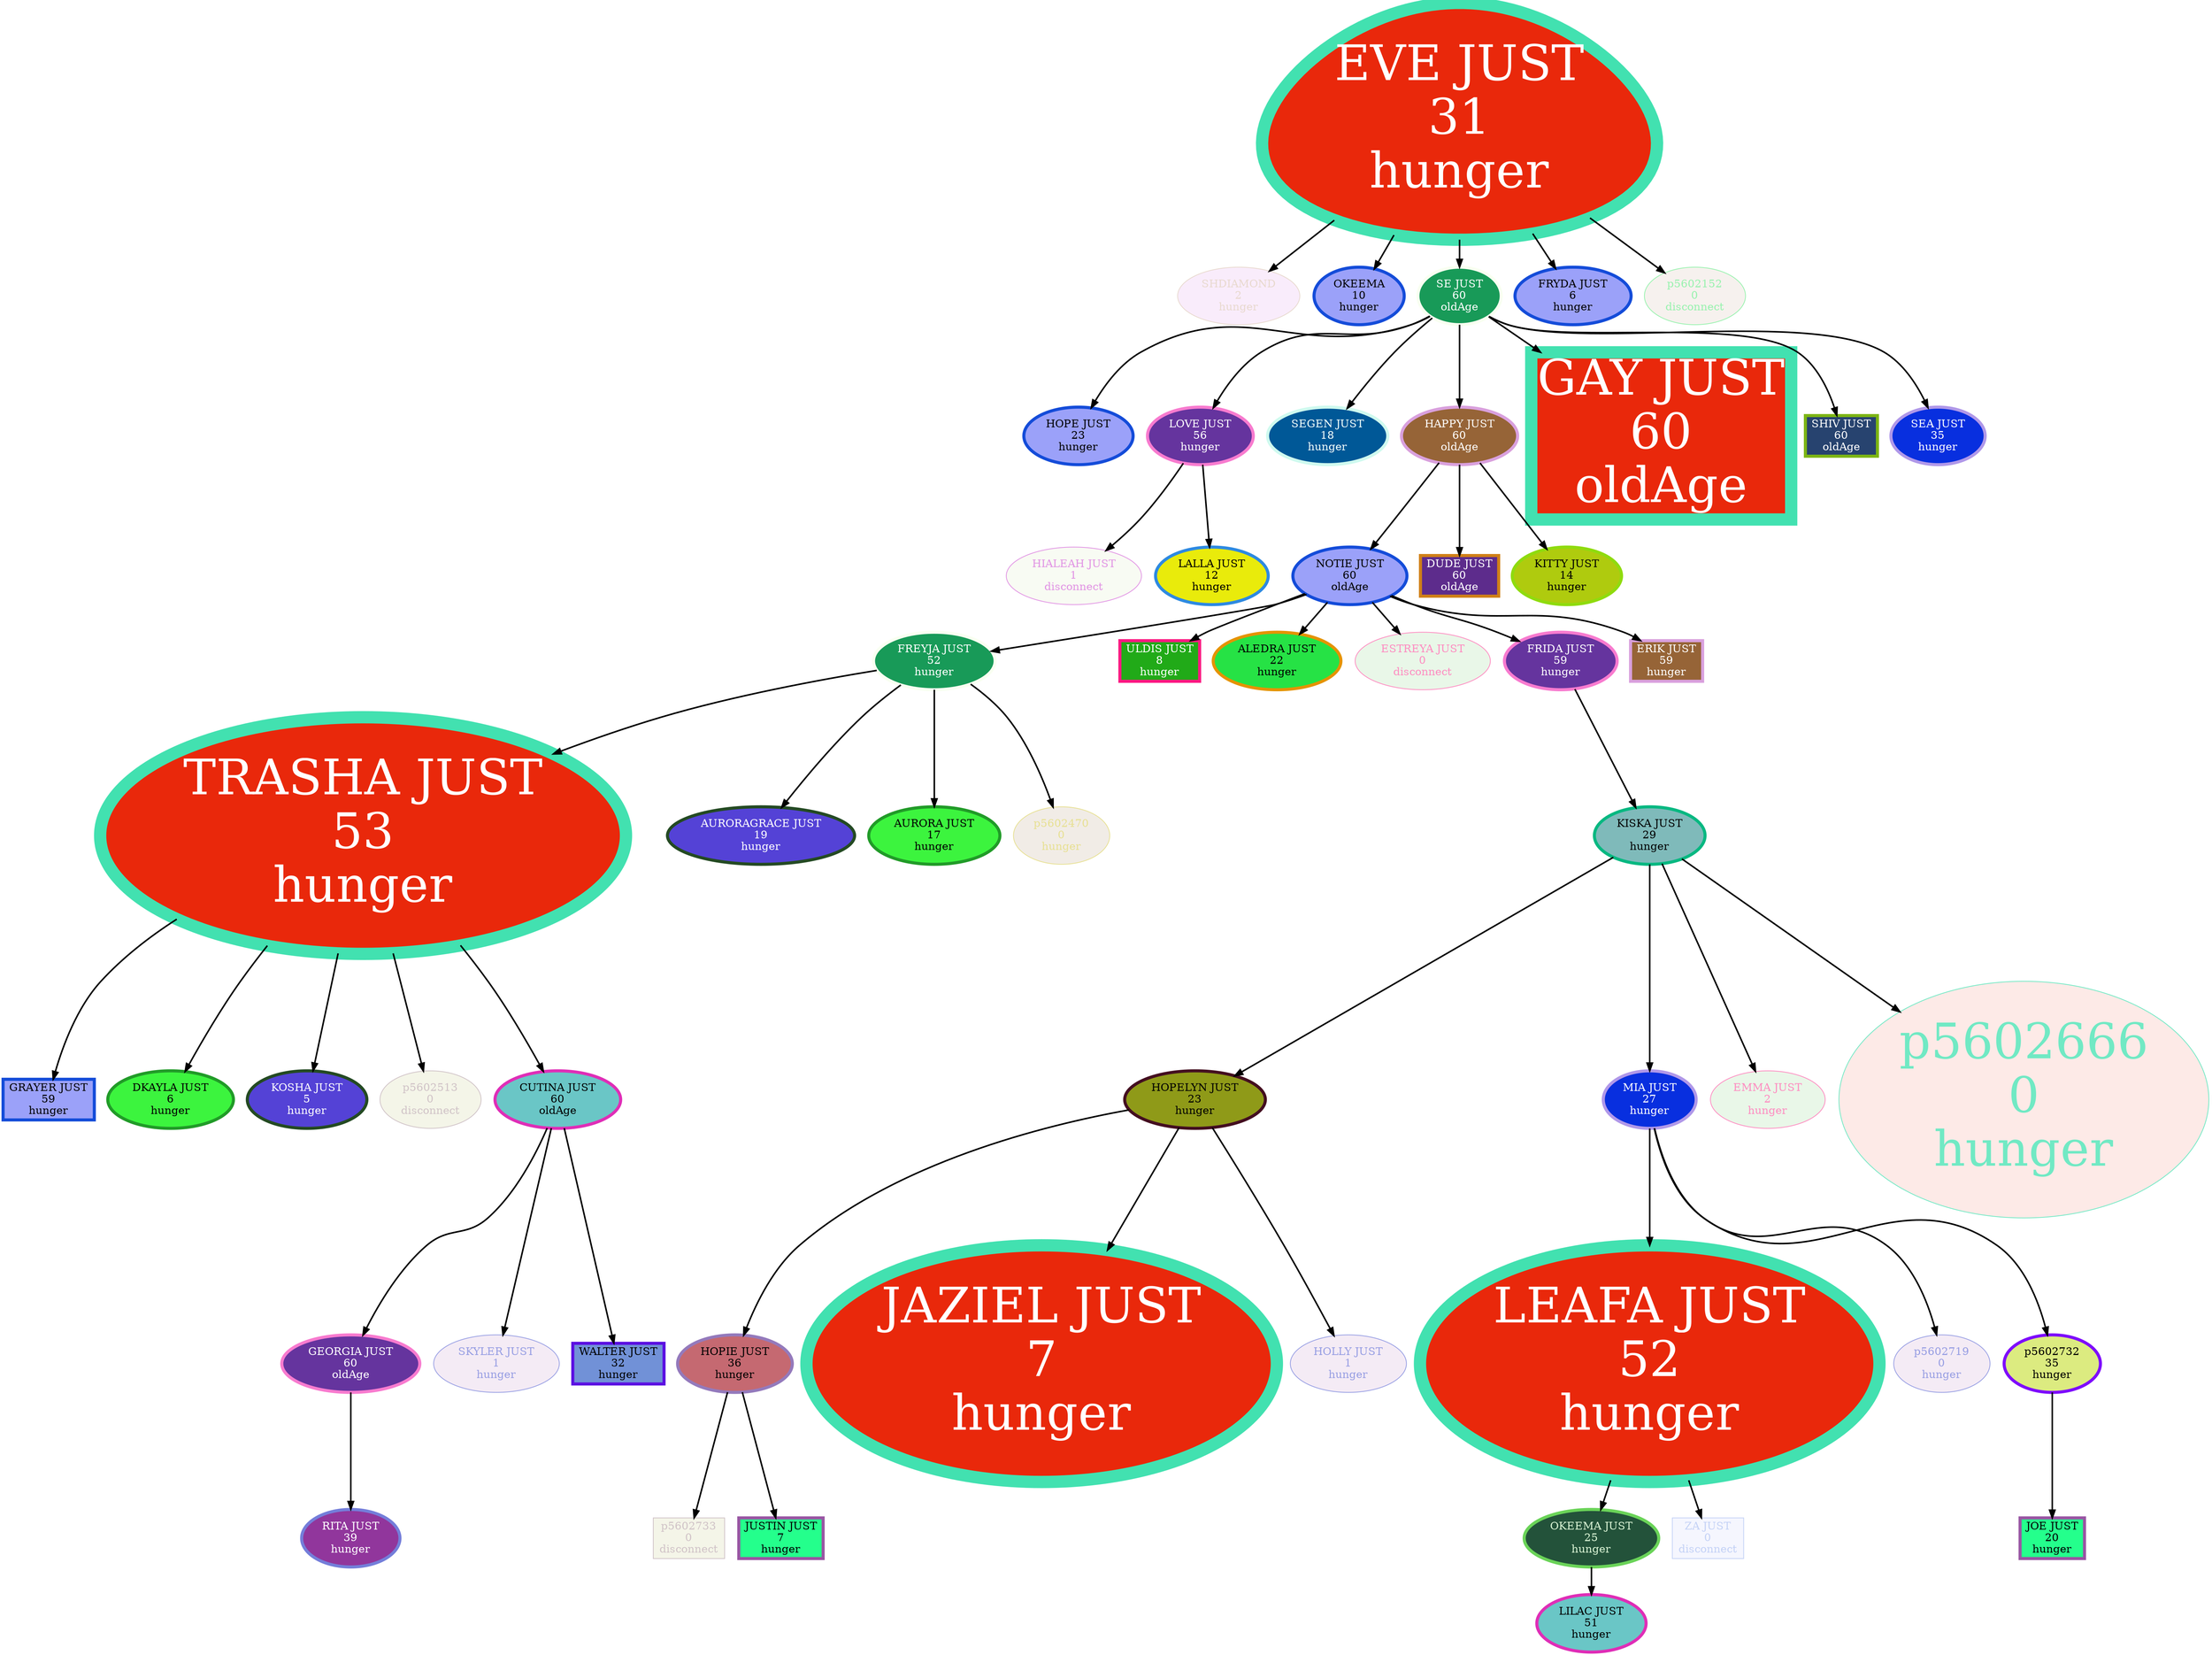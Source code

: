 digraph G {
	graph [bb="0,0,2545,2150.1"];
	node [label="\N"];
	5602096	 [color="#42e1b0",
		fillcolor="#e9280b",
		fontcolor="#ffffff",
		fontsize=64,
		height=4.2834,
		label="EVE JUST\n31\nhunger",
		penwidth=16,
		pos="1706.5,1995.9",
		shape=egg,
		style="filled,solid",
		width=6.317];
	5602097	 [color="#e8d9ce",
		fillcolor="#f9ecfb",
		fontcolor="#e8d9ce",
		height=1.041,
		label="SHDIAMOND\n2\nhunger",
		penwidth=1,
		pos="1446.5,1768.2",
		shape=ellipse,
		style="filled,solid",
		width=1.9642];
	5602096 -> 5602097	 [penwidth=2,
		pos="e,1483.2,1800.3 1560.2,1867.7 1534.9,1845.6 1510.4,1824.2 1490.7,1806.9"];
	5602107	 [color="#144cd9",
		fillcolor="#9ba1f9",
		fontcolor="#000000",
		height=1.041,
		label="OKEEMA\n10\nhunger",
		penwidth=4,
		pos="1588.5,1768.2",
		shape=ellipse,
		style="filled,solid",
		width=1.4731];
	5602096 -> 5602107	 [penwidth=2,
		pos="e,1606.8,1803.5 1629.8,1847.8 1623.2,1835.2 1617,1823.2 1611.5,1812.5"];
	5602113	 [color="#f9fff1",
		fillcolor="#189a58",
		fontcolor="#ffffff",
		height=1.041,
		label="SE JUST\n60\noldAge",
		penwidth=4,
		pos="1706.5,1768.2",
		shape=ellipse,
		style="filled,solid",
		width=1.316];
	5602096 -> 5602113	 [penwidth=2,
		pos="e,1706.5,1805.7 1706.5,1841.5 1706.5,1832.4 1706.5,1823.8 1706.5,1815.8"];
	5602136	 [color="#144cd9",
		fillcolor="#9ba1f9",
		fontcolor="#000000",
		height=1.041,
		label="FRYDA JUST\n6\nhunger",
		penwidth=4,
		pos="1840.5,1768.2",
		shape=ellipse,
		style="filled,solid",
		width=1.9053];
	5602096 -> 5602136	 [penwidth=2,
		pos="e,1819.4,1804 1792.5,1849.7 1800.3,1836.5 1807.7,1823.9 1814.3,1812.7"];
	5602152	 [color="#98f2ae",
		fillcolor="#f6f1ee",
		fontcolor="#98f2ae",
		height=1.041,
		label="p5602152\n0\ndisconnect",
		penwidth=1,
		pos="1979.5,1768.2",
		shape=ellipse,
		style="filled,solid",
		width=1.4535];
	5602096 -> 5602152	 [penwidth=2,
		pos="e,1945.2,1796.8 1857.4,1870 1886.8,1845.5 1915.3,1821.7 1937.4,1803.3"];
	5602163	 [color="#144cd9",
		fillcolor="#9ba1f9",
		fontcolor="#000000",
		height=1.041,
		label="HOPE JUST\n23\nhunger",
		penwidth=4,
		pos="1267.5,1585.7",
		shape=ellipse,
		style="filled,solid",
		width=1.6892];
	5602113 -> 5602163	 [penwidth=2,
		pos="e,1280.8,1622.3 1672.6,1741.9 1665.6,1737.5 1658.1,1733.5 1650.5,1730.7 1518.6,1682.3 1455.5,1769.4 1336.5,1694.7 1313.2,1680.1 \
1296.3,1654.3 1285.1,1631.5"];
	5602170	 [color="#f87bcf",
		fillcolor="#65349e",
		fontcolor="#ffffff",
		height=1.041,
		label="LOVE JUST\n56\nhunger",
		penwidth=4,
		pos="1407.5,1585.7",
		shape=ellipse,
		style="filled,solid",
		width=1.7088];
	5602113 -> 5602170	 [penwidth=2,
		pos="e,1422.3,1622.4 1672.1,1742.2 1665.2,1737.9 1657.8,1733.8 1650.5,1730.7 1578.5,1700.4 1543,1738.8 1478.5,1694.7 1455.8,1679.2 1438.6,\
1653.8 1426.9,1631.4"];
	5602175	 [color="#cffaef",
		fillcolor="#005897",
		fontcolor="#f3fefb",
		height=1.041,
		label="SEGEN JUST\n18\nhunger",
		penwidth=4,
		pos="1554.5,1585.7",
		shape=ellipse,
		style="filled,solid",
		width=1.866];
	5602113 -> 5602175	 [penwidth=2,
		pos="e,1576.8,1621.3 1674.8,1740.1 1660.6,1726.9 1644.1,1710.6 1630.5,1694.7 1613.2,1674.4 1596.1,1650.3 1582.4,1629.8"];
	5602178	 [color="#d9a0dd",
		fillcolor="#966437",
		fontcolor="#ffffff",
		height=1.041,
		label="HAPPY JUST\n60\noldAge",
		penwidth=4,
		pos="1706.5,1585.7",
		shape=ellipse,
		style="filled,solid",
		width=1.866];
	5602113 -> 5602178	 [penwidth=2,
		pos="e,1706.5,1623.5 1706.5,1730.4 1706.5,1702.4 1706.5,1664 1706.5,1633.8"];
	5602183	 [color="#42e1b0",
		fillcolor="#e9280b",
		fontcolor="#ffffff",
		fontsize=64,
		height=3.0278,
		label="GAY JUST\n60\noldAge",
		penwidth=16,
		pos="1950.5,1585.7",
		shape=box,
		style="filled,solid",
		width=4.4028];
	5602113 -> 5602183	 [penwidth=2,
		pos="e,1804.7,1694.7 1740.9,1742.4 1756.4,1730.8 1775.9,1716.3 1796.7,1700.7"];
	5602197	 [color="#7cb513",
		fillcolor="#27436f",
		fontcolor="#ffffff",
		height=0.73611,
		label="SHIV JUST\n60\noldAge",
		penwidth=4,
		pos="2168.5,1585.7",
		shape=box,
		style="filled,solid",
		width=1.1528];
	5602113 -> 5602197	 [penwidth=2,
		pos="e,2163.8,1612.5 1740.3,1741.8 1747.3,1737.4 1754.9,1733.4 1762.5,1730.7 1837.1,1703.9 2052.8,1740.6 2117.5,1694.7 2141.3,1677.8 \
2154.3,1646.9 2161.2,1622.3"];
	5602201	 [color="#b098e9",
		fillcolor="#082fdf",
		fontcolor="#ffffff",
		height=1.041,
		label="SEA JUST\n35\nhunger",
		penwidth=4,
		pos="2282.5,1585.7",
		shape=ellipse,
		style="filled,solid",
		width=1.5124];
	5602113 -> 5602201	 [penwidth=2,
		pos="e,2271.4,1622.5 1740.3,1741.6 1747.3,1737.3 1754.9,1733.4 1762.5,1730.7 1858.7,1697.3 2133.3,1749.1 2219.5,1694.7 2242.1,1680.4 \
2257.5,1654.9 2267.4,1632.1"];
	5602228	 [color="#e193e4",
		fillcolor="#f8fbf3",
		fontcolor="#e193e4",
		height=1.041,
		label="HIALEAH JUST\n1\ndisconnect",
		penwidth=1,
		pos="1254.5,1403.2",
		shape=ellipse,
		style="filled,solid",
		width=2.1802];
	5602170 -> 5602228	 [penwidth=2,
		pos="e,1295.4,1435.6 1388,1550.1 1375.1,1528 1357,1499.4 1337.5,1476.7 1327.2,1464.7 1315,1452.9 1303.2,1442.3"];
	5602295	 [color="#2e8ae1",
		fillcolor="#e9eb0b",
		fontcolor="#000000",
		height=1.041,
		label="LALLA JUST\n12\nhunger",
		penwidth=4,
		pos="1418.5,1403.2",
		shape=ellipse,
		style="filled,solid",
		width=1.866];
	5602170 -> 5602295	 [penwidth=2,
		pos="e,1416.2,1441 1409.8,1547.9 1411.5,1519.9 1413.8,1481.5 1415.6,1451.3"];
	5602240	 [color="#144cd9",
		fillcolor="#9ba1f9",
		fontcolor="#000000",
		height=1.041,
		label="NOTIE JUST\n60\noldAge",
		penwidth=4,
		pos="1578.5,1403.2",
		shape=ellipse,
		style="filled,solid",
		width=1.8071];
	5602178 -> 5602240	 [penwidth=2,
		pos="e,1603.2,1438 1681.9,1550.3 1667.1,1529 1647.7,1501.2 1630.5,1476.7 1623.6,1466.8 1616.1,1456.2 1609,1446.2"];
	5602263	 [color="#d08017",
		fillcolor="#5d2c8c",
		fontcolor="#ffffff",
		height=0.73611,
		label="DUDE JUST\n60\noldAge",
		penwidth=4,
		pos="1706.5,1403.2",
		shape=box,
		style="filled,solid",
		width=1.2361];
	5602178 -> 5602263	 [penwidth=2,
		pos="e,1706.5,1429.8 1706.5,1547.9 1706.5,1516.2 1706.5,1471.2 1706.5,1439.8"];
	5602301	 [color="#8fdb0e",
		fillcolor="#afcb0e",
		fontcolor="#000000",
		height=1.041,
		label="KITTY JUST\n14\nhunger",
		penwidth=4,
		pos="1834.5,1403.2",
		shape=ellipse,
		style="filled,solid",
		width=1.8071];
	5602178 -> 5602301	 [penwidth=2,
		pos="e,1809.8,1438 1731.1,1550.3 1745.9,1529 1765.3,1501.2 1782.5,1476.7 1789.4,1466.8 1796.9,1456.2 1804,1446.2"];
	5602361	 [color="#f9fff1",
		fillcolor="#189a58",
		fontcolor="#ffffff",
		height=1.041,
		label="FREYJA JUST\n52\nhunger",
		penwidth=4,
		pos="1095.5,1292.3",
		shape=ellipse,
		style="filled,solid",
		width=1.9838];
	5602240 -> 5602361	 [penwidth=2,
		pos="e,1163,1304.7 1529.1,1378.8 1517.9,1374 1505.9,1369.3 1494.5,1365.8 1493.5,1365.5 1288.6,1327.8 1172.9,1306.5"];
	5602370	 [color="#fc1982",
		fillcolor="#21aa18",
		fontcolor="#ffffff",
		height=0.73611,
		label="ULDIS JUST\n8\nhunger",
		penwidth=4,
		pos="1354.5,1292.3",
		shape=box,
		style="filled,solid",
		width=1.2639];
	5602240 -> 5602370	 [penwidth=2,
		pos="e,1390.7,1319 1527.1,1380.1 1516.3,1375.3 1505.1,1370.3 1494.5,1365.8 1456.5,1349.3 1444.8,1349.7 1408.5,1329.8 1405.5,1328.1 1402.4,\
1326.3 1399.3,1324.4"];
	5602389	 [color="#e59300",
		fillcolor="#26e245",
		fontcolor="#000000",
		height=1.041,
		label="ALEDRA JUST\n22\nhunger",
		penwidth=4,
		pos="1492.5,1292.3",
		shape=ellipse,
		style="filled,solid",
		width=2.082];
	5602240 -> 5602389	 [penwidth=2,
		pos="e,1519.8,1327.5 1551.8,1368.7 1543.7,1358.3 1534.7,1346.7 1526.2,1335.7"];
	5602393	 [color="#fe8cc1",
		fillcolor="#e9f7e8",
		fontcolor="#fe8cc1",
		height=1.041,
		label="ESTREYA JUST\n0\ndisconnect",
		penwidth=1,
		pos="1664.5,1292.3",
		shape=ellipse,
		style="filled,solid",
		width=2.1999];
	5602240 -> 5602393	 [penwidth=2,
		pos="e,1637.2,1327.5 1605.2,1368.7 1613.3,1358.3 1622.3,1346.7 1630.8,1335.7"];
	5602407	 [color="#f87bcf",
		fillcolor="#65349e",
		fontcolor="#ffffff",
		height=1.041,
		label="FRIDA JUST\n59\nhunger",
		penwidth=4,
		pos="1826.5,1292.3",
		shape=ellipse,
		style="filled,solid",
		width=1.8071];
	5602240 -> 5602407	 [penwidth=2,
		pos="e,1778.3,1317.7 1626.7,1377.8 1635.2,1373.6 1644,1369.4 1652.5,1365.8 1695.9,1347 1709.1,1348.5 1752.5,1329.8 1757.9,1327.4 1763.5,\
1324.9 1769.1,1322.2"];
	5602425	 [color="#d9a0dd",
		fillcolor="#966437",
		fontcolor="#ffffff",
		height=0.73611,
		label="ERIK JUST\n59\nhunger",
		penwidth=4,
		pos="1951.5,1292.3",
		shape=box,
		style="filled,solid",
		width=1.1528];
	5602240 -> 5602425	 [penwidth=2,
		pos="e,1920.3,1318.8 1624.9,1376.9 1633.8,1372.6 1643.3,1368.7 1652.5,1365.8 1758.7,1332.2 1797.4,1372 1900.5,1329.8 1904.2,1328.2 1907.9,\
1326.4 1911.5,1324.3"];
	5602431	 [color="#42e1b0",
		fillcolor="#e9280b",
		fontcolor="#ffffff",
		fontsize=64,
		height=4.2819,
		label="TRASHA JUST\n53\nhunger",
		penwidth=16,
		pos="427.5,1064.7",
		shape=ellipse,
		style="filled,solid",
		width=8.5246];
	5602361 -> 5602431	 [penwidth=2,
		pos="e,649.92,1171 1027.4,1280.7 961.74,1268.5 859.93,1247.3 774.5,1218.8 736.74,1206.2 697.48,1191 659.54,1175.1"];
	5602458	 [color="#244a23",
		fillcolor="#5442d6",
		fontcolor="#ffffff",
		height=1.041,
		label="AURORAGRACE JUST\n19\nhunger",
		penwidth=4,
		pos="892.5,1064.7",
		shape=ellipse,
		style="filled,solid",
		width=3.0248];
	5602361 -> 5602458	 [penwidth=2,
		pos="e,917.26,1101.2 1055.9,1260.9 1041,1248.5 1024.4,1233.6 1010.5,1218.8 978.04,1184.4 945.68,1141.3 923.08,1109.5"];
	5602459	 [color="#219b28",
		fillcolor="#3cf43e",
		fontcolor="#000000",
		height=1.041,
		label="AURORA JUST\n17\nhunger",
		penwidth=4,
		pos="1095.5,1064.7",
		shape=ellipse,
		style="filled,solid",
		width=2.1213];
	5602361 -> 5602459	 [penwidth=2,
		pos="e,1095.5,1102.3 1095.5,1254.7 1095.5,1215.7 1095.5,1154.7 1095.5,1112.4"];
	5602470	 [color="#e7e092",
		fillcolor="#f1ece6",
		fontcolor="#e7e092",
		height=1.041,
		label="p5602470\n0\nhunger",
		penwidth=1,
		pos="1240.5,1064.7",
		shape=ellipse,
		style="filled,solid",
		width=1.3946];
	5602361 -> 5602470	 [penwidth=2,
		pos="e,1231.6,1101.7 1138.3,1262.1 1153.2,1250 1169,1235.1 1180.5,1218.8 1203.5,1186.2 1219.3,1143.5 1228.8,1111.3"];
	5602487	 [color="#07b881",
		fillcolor="#7fbaba",
		fontcolor="#000000",
		height=1.041,
		label="KISKA JUST\n29\nhunger",
		penwidth=4,
		pos="1930.5,1064.7",
		shape=ellipse,
		style="filled,solid",
		width=1.8071];
	5602407 -> 5602487	 [penwidth=2,
		pos="e,1913.8,1101.2 1843.1,1256 1861.1,1216.5 1889.9,1153.4 1909.5,1110.6"];
	5602474	 [color="#144cd9",
		fillcolor="#9ba1f9",
		fontcolor="#000000",
		height=0.73611,
		label="GRAYER JUST\n59\nhunger",
		penwidth=4,
		pos="53.5,720.35",
		shape=box,
		style="filled,solid",
		width=1.4861];
	5602431 -> 5602474	 [penwidth=2,
		pos="e,58.989,747.02 208.99,955.99 175.05,932.45 142.64,905.23 116.5,874.5 87.296,840.18 70.299,790.51 61.471,756.9"];
	5602499	 [color="#219b28",
		fillcolor="#3cf43e",
		fontcolor="#000000",
		height=1.041,
		label="DKAYLA JUST\n6\nhunger",
		penwidth=4,
		pos="201.5,720.35",
		shape=ellipse,
		style="filled,solid",
		width=2.1213];
	5602431 -> 5602499	 [penwidth=2,
		pos="e,220.23,756.92 318.38,920.37 307.68,905.07 297.21,889.59 287.5,874.5 264.63,838.97 241.45,796.99 224.93,765.82"];
	5602498	 [color="#244a23",
		fillcolor="#5442d6",
		fontcolor="#ffffff",
		height=1.041,
		label="KOSHA JUST\n5\nhunger",
		penwidth=4,
		pos="365.5,720.35",
		shape=ellipse,
		style="filled,solid",
		width=1.9249];
	5602431 -> 5602498	 [penwidth=2,
		pos="e,372.25,757.85 399.81,910.88 390.49,859.12 380.77,805.13 374.06,767.89"];
	5602513	 [color="#d0c3c7",
		fillcolor="#f4f5e8",
		fontcolor="#d0c3c7",
		height=1.041,
		label="p5602513\n0\ndisconnect",
		penwidth=1,
		pos="505.5,720.35",
		shape=ellipse,
		style="filled,solid",
		width=1.4535];
	5602431 -> 5602513	 [penwidth=2,
		pos="e,497.06,757.62 462.22,911.38 474,859.38 486.31,805.06 494.78,767.69"];
	5602523	 [color="#df2eb7",
		fillcolor="#6ac6c6",
		fontcolor="#000000",
		height=1.041,
		label="CUTINA JUST\n60\noldAge",
		penwidth=4,
		pos="647.5,720.35",
		shape=ellipse,
		style="filled,solid",
		width=2.0035];
	5602431 -> 5602523	 [penwidth=2,
		pos="e,630.14,757.01 536.37,920.31 546.86,905.05 557.09,889.6 566.5,874.5 588.46,839.28 610.16,797.5 625.57,766.33"];
	5602574	 [color="#440f20",
		fillcolor="#8f9a18",
		fontcolor="#000000",
		height=1.041,
		label="HOPELYN JUST\n23\nhunger",
		penwidth=4,
		pos="1392.5,720.35",
		shape=ellipse,
		style="filled,solid",
		width=2.2392];
	5602487 -> 5602574	 [penwidth=2,
		pos="e,1439.9,750.7 1886.9,1036.8 1789.9,974.66 1556,824.98 1448.4,756.12"];
	5602587	 [color="#b098e9",
		fillcolor="#082fdf",
		fontcolor="#ffffff",
		height=1.041,
		label="MIA JUST\n27\nhunger",
		penwidth=4,
		pos="1930.5,720.35",
		shape=ellipse,
		style="filled,solid",
		width=1.5321];
	5602487 -> 5602587	 [penwidth=2,
		pos="e,1930.5,758.07 1930.5,1027.2 1930.5,964.24 1930.5,837.54 1930.5,768.27"];
	5602628	 [color="#fe8cc1",
		fillcolor="#e9f7e8",
		fontcolor="#fe8cc1",
		height=1.041,
		label="EMMA JUST\n2\nhunger",
		penwidth=1,
		pos="2070.5,720.35",
		shape=ellipse,
		style="filled,solid",
		width=1.866];
	5602487 -> 5602628	 [penwidth=2,
		pos="e,2055.6,757.02 1945.3,1028.1 1971,964.99 2023.7,835.56 2051.8,766.37"];
	5602666	 [color="#71e9c4",
		fillcolor="#fdeae7",
		fontcolor="#71e9c4",
		fontsize=64,
		height=4.2819,
		label="p5602666\n0\nhunger",
		penwidth=1,
		pos="2350.5,720.35",
		shape=ellipse,
		style="filled,solid",
		width=5.4015];
	5602487 -> 5602666	 [penwidth=2,
		pos="e,2215.2,831.26 1968.1,1033.8 2021.6,989.94 2122.6,907.19 2207.3,837.72"];
	5602636	 [color="#f87bcf",
		fillcolor="#65349e",
		fontcolor="#ffffff",
		height=1.041,
		label="GEORGIA JUST\n60\noldAge",
		penwidth=4,
		pos="403.5,376.06",
		shape=ellipse,
		style="filled,solid",
		width=2.1999];
	5602523 -> 5602636	 [penwidth=2,
		pos="e,417.19,413.25 635.62,683.15 623.1,649.02 600.45,598.94 566.5,566.21 539.89,540.54 518.56,555.4 491.5,530.21 459.48,500.39 435.91,\
456.23 421.26,422.81"];
	5602692	 [color="#979ee3",
		fillcolor="#f4ebf5",
		fontcolor="#979ee3",
		height=1.041,
		label="SKYLER JUST\n1\nhunger",
		penwidth=1,
		pos="574.5,376.06",
		shape=ellipse,
		style="filled,solid",
		width=2.0428];
	5602523 -> 5602692	 [penwidth=2,
		pos="e,582.44,413.51 639.55,682.85 626.19,619.86 599.28,492.91 584.6,423.7"];
	5602696	 [color="#5b10e2",
		fillcolor="#7191d7",
		fontcolor="#000000",
		height=0.73611,
		label="WALTER JUST\n32\nhunger",
		penwidth=4,
		pos="720.5,376.06",
		shape=box,
		style="filled,solid",
		width=1.5];
	5602523 -> 5602696	 [penwidth=2,
		pos="e,714.84,402.75 655.45,682.85 669.55,616.35 698.77,478.56 712.73,412.69"];
	5602669	 [color="#947abc",
		fillcolor="#c56971",
		fontcolor="#000000",
		height=1.041,
		label="HOPIE JUST\n36\nhunger",
		penwidth=4,
		pos="856.5,376.06",
		shape=ellipse,
		style="filled,solid",
		width=1.7874];
	5602574 -> 5602669	 [penwidth=2,
		pos="e,865.78,413.36 1316.8,706.91 1216.7,685.58 1040.1,635.17 929.5,530.21 898.9,501.18 879.75,456.73 868.79,423.01"];
	5602676	 [color="#42e1b0",
		fillcolor="#e9280b",
		fontcolor="#ffffff",
		fontsize=64,
		height=4.2819,
		label="JAZIEL JUST\n7\nhunger",
		penwidth=16,
		pos="1212.5,376.06",
		shape=ellipse,
		style="filled,solid",
		width=7.6014];
	5602574 -> 5602676	 [penwidth=2,
		pos="e,1290,524.24 1373.4,683.83 1354.4,647.53 1324,589.31 1294.7,533.22"];
	5602699	 [color="#979ee3",
		fillcolor="#f4ebf5",
		fontcolor="#979ee3",
		height=1.041,
		label="HOLLY JUST\n1\nhunger",
		penwidth=1,
		pos="1572.5,376.06",
		shape=ellipse,
		style="filled,solid",
		width=1.9053];
	5602574 -> 5602699	 [penwidth=2,
		pos="e,1554.8,412.36 1412.8,683.74 1433.8,645.59 1467.5,583.99 1495.5,530.21 1514.4,493.89 1535.1,452.35 1550.3,421.55"];
	5602713	 [color="#42e1b0",
		fillcolor="#e9280b",
		fontcolor="#ffffff",
		fontsize=64,
		height=4.2819,
		label="LEAFA JUST\n52\nhunger",
		penwidth=16,
		pos="1930.5,376.06",
		shape=ellipse,
		style="filled,solid",
		width=7.5425];
	5602587 -> 5602713	 [penwidth=2,
		pos="e,1930.5,530.56 1930.5,682.85 1930.5,648.14 1930.5,594.01 1930.5,540.82"];
	5602719	 [color="#979ee3",
		fillcolor="#f4ebf5",
		fontcolor="#979ee3",
		height=1.041,
		label="p5602719\n0\nhunger",
		penwidth=1,
		pos="2270.5,376.06",
		shape=ellipse,
		style="filled,solid",
		width=1.3946];
	5602587 -> 5602719	 [penwidth=2,
		pos="e,2266.7,413.6 1935.6,682.73 1942.6,647.04 1958.5,594.76 1994.5,566.21 2071.1,505.43 2135.8,592.04 2211.5,530.21 2243.5,504.06 2258.2,\
458.43 2264.9,423.58"];
	5602732	 [color="#7e0cfc",
		fillcolor="#dceb80",
		fontcolor="#000000",
		height=1.041,
		label="p5602732\n35\nhunger",
		penwidth=4,
		pos="2388.5,376.06",
		shape=ellipse,
		style="filled,solid",
		width=1.3946];
	5602587 -> 5602732	 [penwidth=2,
		pos="e,2385.1,413.71 1935.1,682.96 1941.8,646.91 1957.5,593.89 1994.5,566.21 2114.4,476.52 2210.8,621.56 2329.5,530.21 2362.4,504.91 \
2376.9,458.95 2383.4,423.78"];
	5602724	 [color="#747eda",
		fillcolor="#91369c",
		fontcolor="#ffffff",
		height=1.041,
		label="RITA JUST\n39\nhunger",
		penwidth=4,
		pos="403.5,148.43",
		shape=ellipse,
		style="filled,solid",
		width=1.6303];
	5602636 -> 5602724	 [penwidth=2,
		pos="e,403.5,186.07 403.5,338.47 403.5,299.51 403.5,238.48 403.5,196.14"];
	5602733	 [color="#d0c3c7",
		fillcolor="#f4f5e8",
		fontcolor="#d0c3c7",
		height=0.73611,
		label="p5602733\n0\ndisconnect",
		penwidth=1,
		pos="804.5,148.43",
		shape=box,
		style="filled,solid",
		width=1.0278];
	5602669 -> 5602733	 [penwidth=2,
		pos="e,810.59,175.1 847.97,338.72 838.26,296.19 822.48,227.15 812.84,184.96"];
	5602809	 [color="#9956a3",
		fillcolor="#24ff8c",
		fontcolor="#000000",
		height=0.73611,
		label="JUSTIN JUST\n7\nhunger",
		penwidth=4,
		pos="907.5,148.43",
		shape=box,
		style="filled,solid",
		width=1.3333];
	5602669 -> 5602809	 [penwidth=2,
		pos="e,901.53,175.1 864.86,338.72 874.39,296.19 889.86,227.15 899.32,184.96"];
	5602800	 [color="#6ad358",
		fillcolor="#23523a",
		fontcolor="#daf4d5",
		height=1.041,
		label="OKEEMA JUST\n25\nhunger",
		penwidth=4,
		pos="1863.5,148.43",
		shape=ellipse,
		style="filled,solid",
		width=2.1606];
	5602713 -> 5602800	 [penwidth=2,
		pos="e,1874.4,185.59 1885.7,223.91 1882.7,213.75 1879.9,204.06 1877.3,195.2"];
	5602828	 [color="#c4d2f6",
		fillcolor="#f5f6fe",
		fontcolor="#c4d2f6",
		height=0.73611,
		label="ZA JUST\n0\ndisconnect",
		penwidth=1,
		pos="1996.5,148.43",
		shape=box,
		style="filled,solid",
		width=1.0278];
	5602713 -> 5602828	 [penwidth=2,
		pos="e,1988.7,175.23 1974.6,223.91 1978.7,209.72 1982.6,196.44 1985.9,185.08"];
	5602836	 [color="#9956a3",
		fillcolor="#24ff8c",
		fontcolor="#000000",
		height=0.73611,
		label="JOE JUST\n20\nhunger",
		penwidth=4,
		pos="2388.5,148.43",
		shape=box,
		style="filled,solid",
		width=1.0278];
	5602732 -> 5602836	 [penwidth=2,
		pos="e,2388.5,175.03 2388.5,338.47 2388.5,295.98 2388.5,227.26 2388.5,185.14"];
	5602849	 [color="#df2eb7",
		fillcolor="#6ac6c6",
		fontcolor="#000000",
		height=1.041,
		label="LILAC JUST\n51\nhunger",
		penwidth=4,
		pos="1863.5,37.477",
		shape=ellipse,
		style="filled,solid",
		width=1.7874];
	5602800 -> 5602849	 [penwidth=2,
		pos="e,1863.5,75.002 1863.5,110.87 1863.5,102.64 1863.5,93.83 1863.5,85.267"];
}
